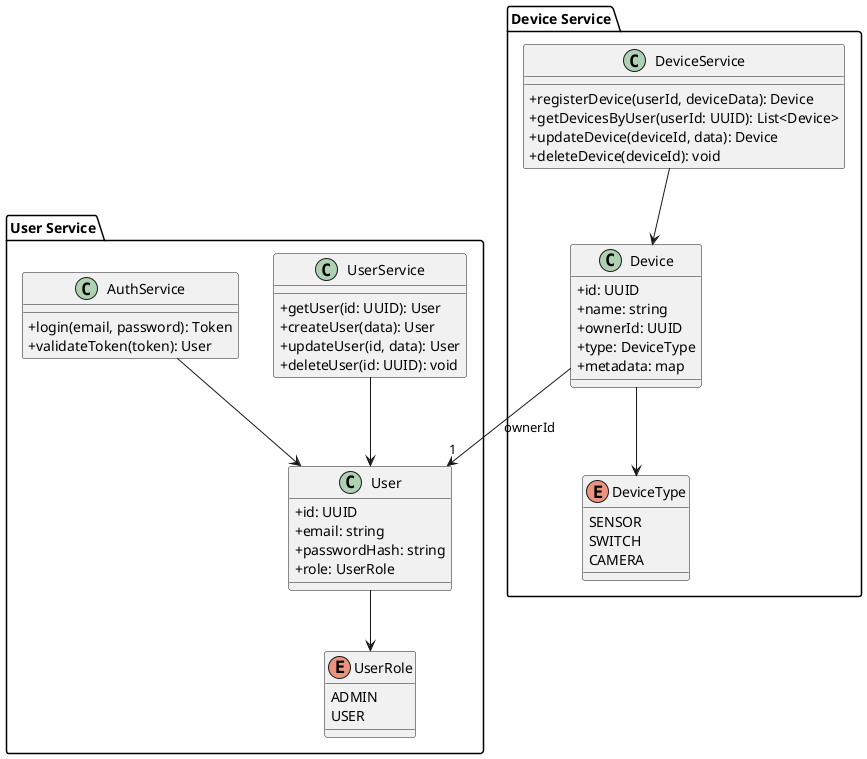 @startuml
skinparam classAttributeIconSize 0

package "User Service" {
  class User {
    +id: UUID
    +email: string
    +passwordHash: string
    +role: UserRole
  }

  enum UserRole {
    ADMIN
    USER
  }

  class UserService {
    +getUser(id: UUID): User
    +createUser(data): User
    +updateUser(id, data): User
    +deleteUser(id: UUID): void
  }

  class AuthService {
    +login(email, password): Token
    +validateToken(token): User
  }
}

package "Device Service" {
  class Device {
    +id: UUID
    +name: string
    +ownerId: UUID
    +type: DeviceType
    +metadata: map
  }

  enum DeviceType {
    SENSOR
    SWITCH
    CAMERA
  }

  class DeviceService {
    +registerDevice(userId, deviceData): Device
    +getDevicesByUser(userId: UUID): List<Device>
    +updateDevice(deviceId, data): Device
    +deleteDevice(deviceId): void
  }
}

User --> UserRole
Device --> DeviceType
Device --> "1" User : ownerId

UserService --> User
DeviceService --> Device
AuthService --> User
@enduml
